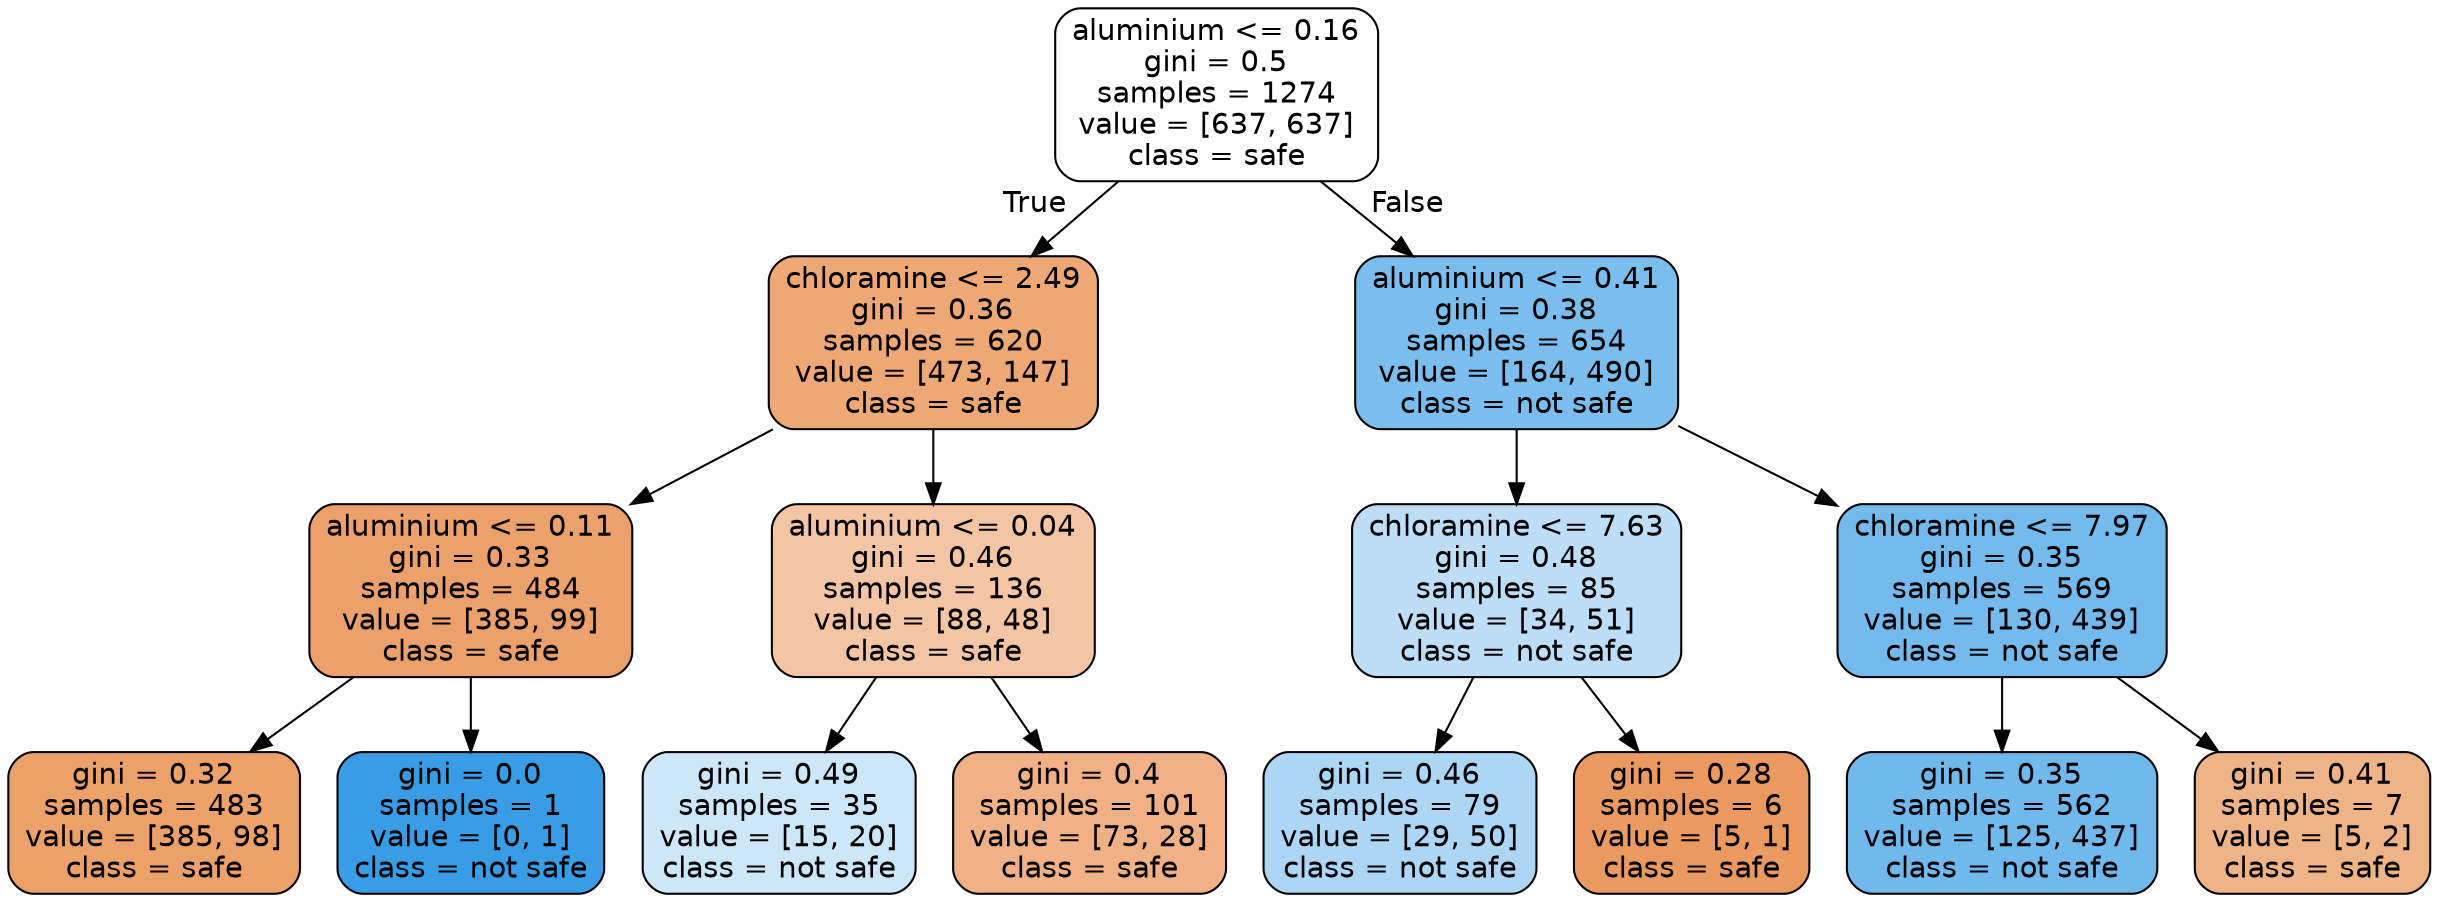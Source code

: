 digraph Tree {
node [shape=box, style="filled, rounded", color="black", fontname=helvetica] ;
edge [fontname=helvetica] ;
0 [label="aluminium <= 0.16\ngini = 0.5\nsamples = 1274\nvalue = [637, 637]\nclass = safe", fillcolor="#e5813900"] ;
1 [label="chloramine <= 2.49\ngini = 0.36\nsamples = 620\nvalue = [473, 147]\nclass = safe", fillcolor="#e58139b0"] ;
0 -> 1 [labeldistance=2.5, labelangle=45, headlabel="True"] ;
2 [label="aluminium <= 0.11\ngini = 0.33\nsamples = 484\nvalue = [385, 99]\nclass = safe", fillcolor="#e58139bd"] ;
1 -> 2 ;
3 [label="gini = 0.32\nsamples = 483\nvalue = [385, 98]\nclass = safe", fillcolor="#e58139be"] ;
2 -> 3 ;
4 [label="gini = 0.0\nsamples = 1\nvalue = [0, 1]\nclass = not safe", fillcolor="#399de5ff"] ;
2 -> 4 ;
5 [label="aluminium <= 0.04\ngini = 0.46\nsamples = 136\nvalue = [88, 48]\nclass = safe", fillcolor="#e5813974"] ;
1 -> 5 ;
6 [label="gini = 0.49\nsamples = 35\nvalue = [15, 20]\nclass = not safe", fillcolor="#399de540"] ;
5 -> 6 ;
7 [label="gini = 0.4\nsamples = 101\nvalue = [73, 28]\nclass = safe", fillcolor="#e581399d"] ;
5 -> 7 ;
8 [label="aluminium <= 0.41\ngini = 0.38\nsamples = 654\nvalue = [164, 490]\nclass = not safe", fillcolor="#399de5aa"] ;
0 -> 8 [labeldistance=2.5, labelangle=-45, headlabel="False"] ;
9 [label="chloramine <= 7.63\ngini = 0.48\nsamples = 85\nvalue = [34, 51]\nclass = not safe", fillcolor="#399de555"] ;
8 -> 9 ;
10 [label="gini = 0.46\nsamples = 79\nvalue = [29, 50]\nclass = not safe", fillcolor="#399de56b"] ;
9 -> 10 ;
11 [label="gini = 0.28\nsamples = 6\nvalue = [5, 1]\nclass = safe", fillcolor="#e58139cc"] ;
9 -> 11 ;
12 [label="chloramine <= 7.97\ngini = 0.35\nsamples = 569\nvalue = [130, 439]\nclass = not safe", fillcolor="#399de5b3"] ;
8 -> 12 ;
13 [label="gini = 0.35\nsamples = 562\nvalue = [125, 437]\nclass = not safe", fillcolor="#399de5b6"] ;
12 -> 13 ;
14 [label="gini = 0.41\nsamples = 7\nvalue = [5, 2]\nclass = safe", fillcolor="#e5813999"] ;
12 -> 14 ;
}